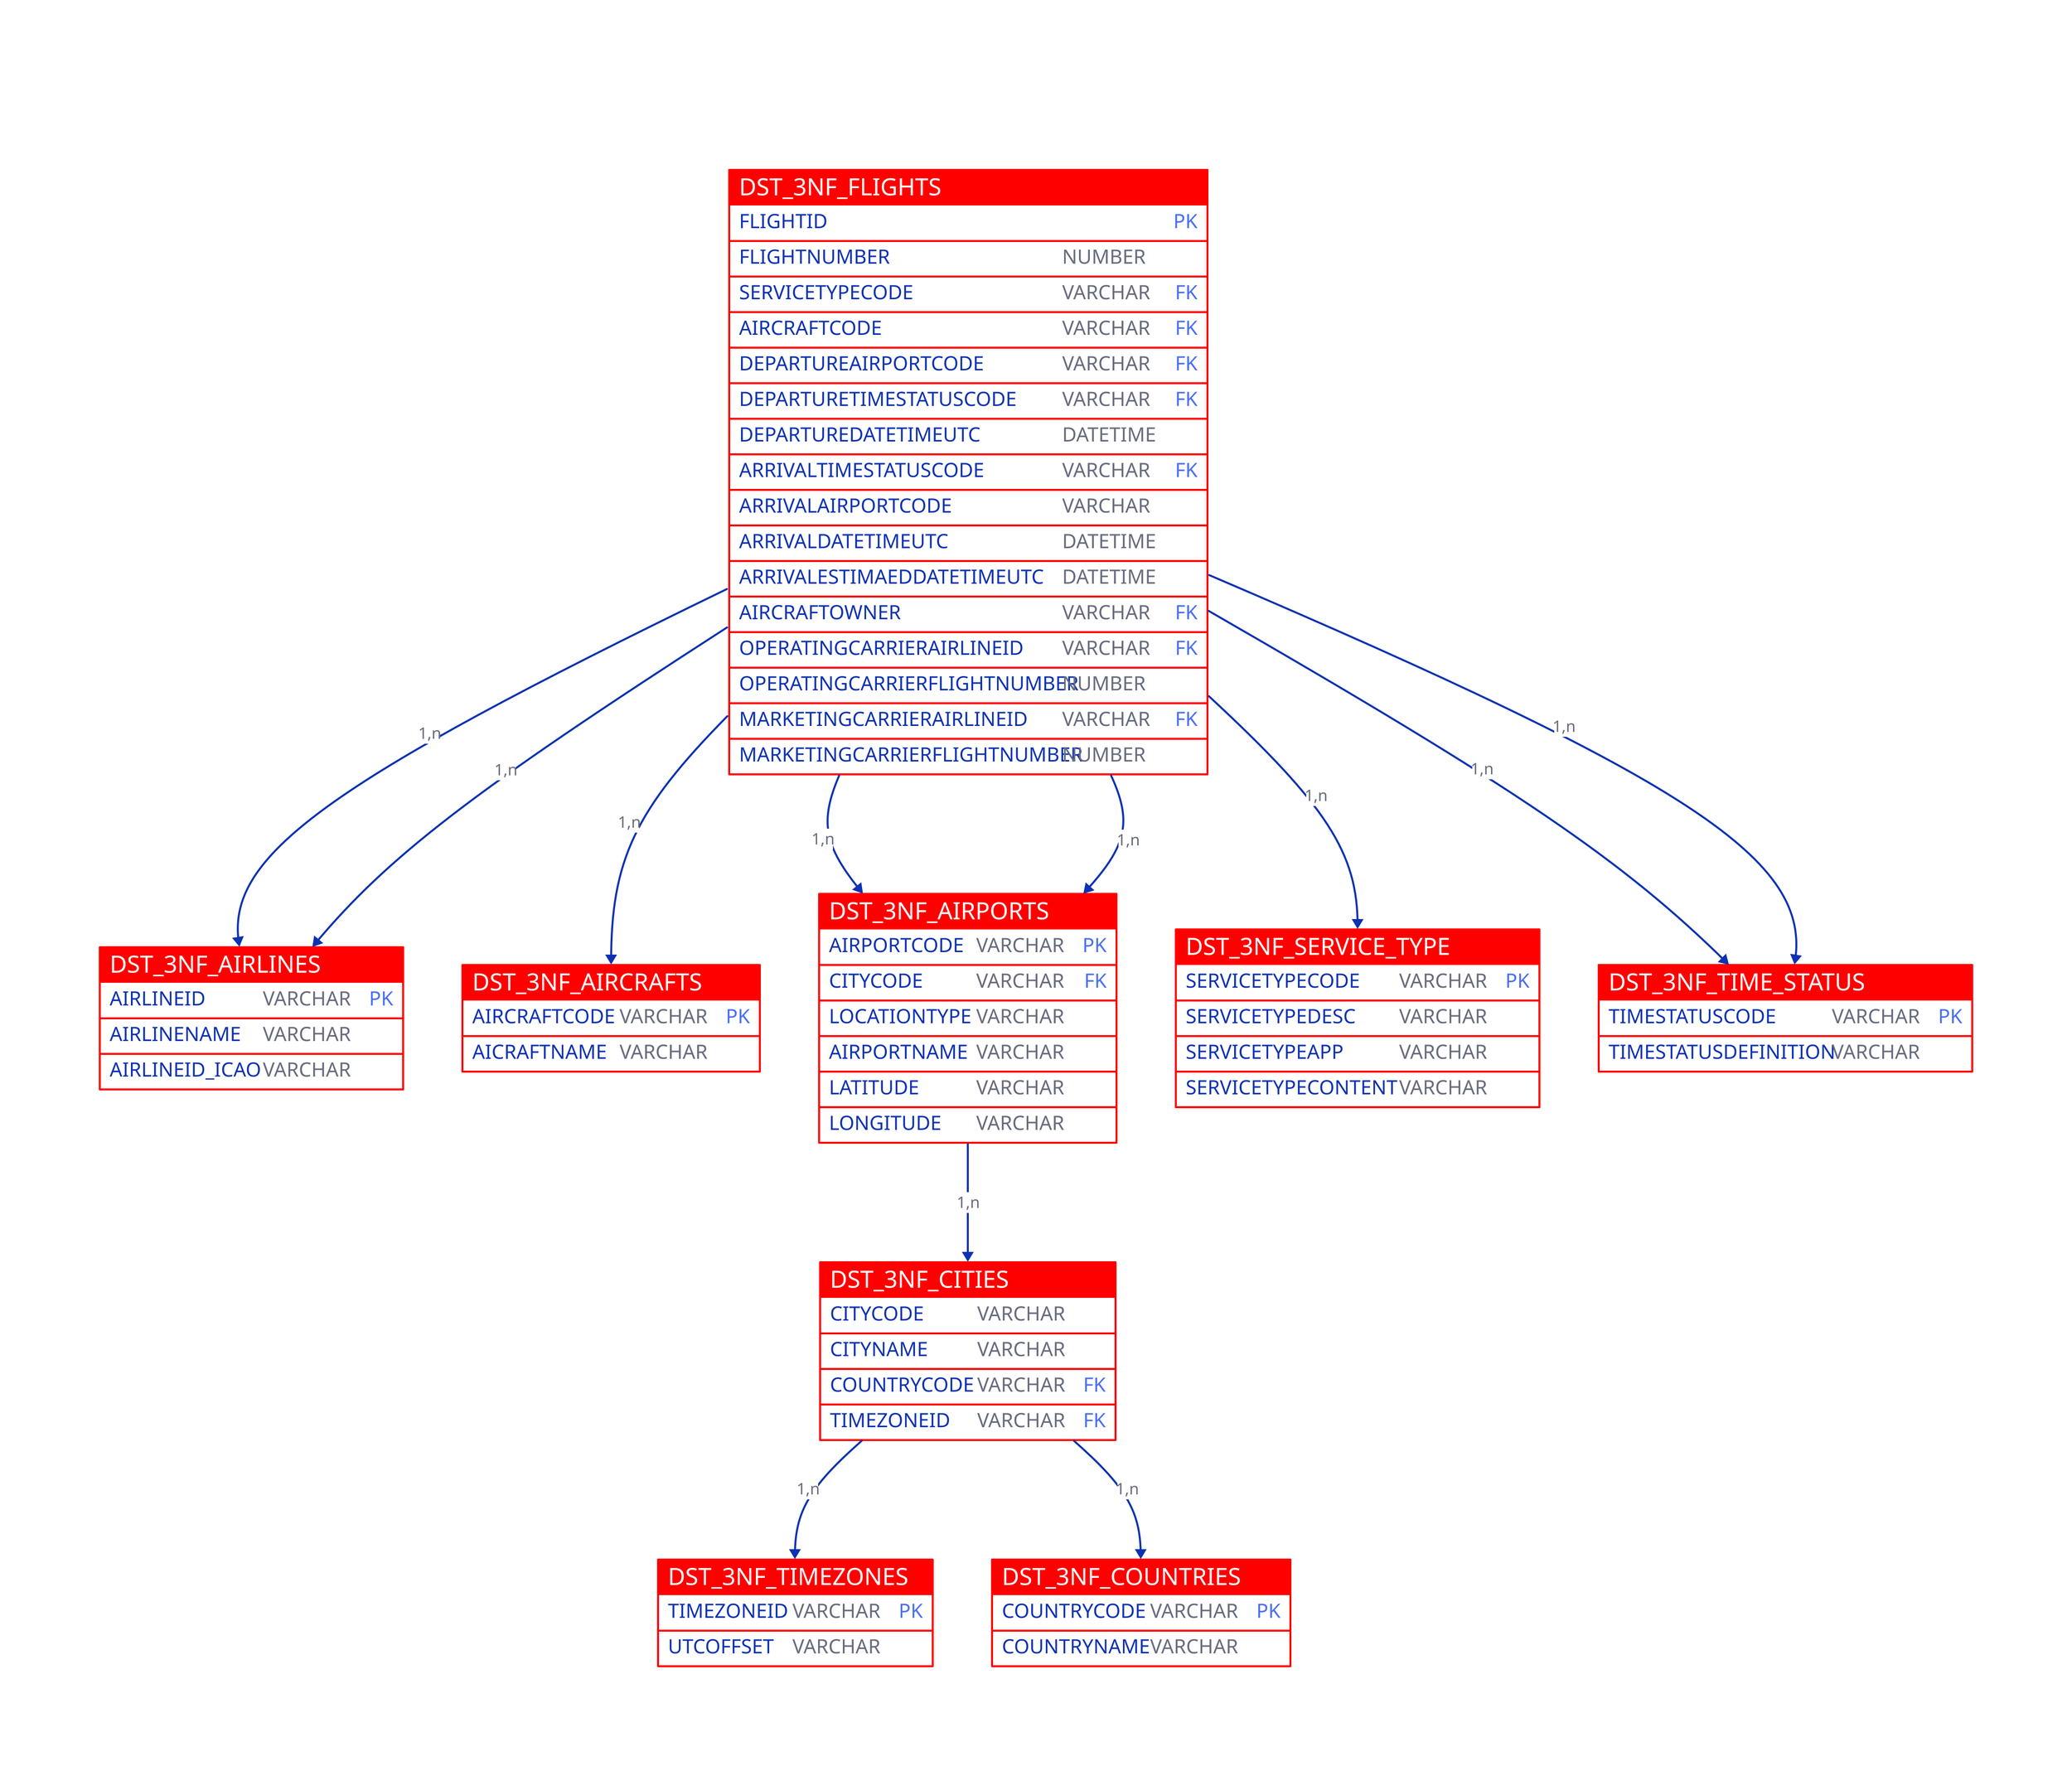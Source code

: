 vars: {
    d2-config: {
        layout-engine: elk
    }
}

title: |md
  # 3NF DATA FROM RAW DATA
| { near: top-center }


# l'ID de la compagnie et son nom
DST_3NF_AIRLINES: {
    shape: sql_table
    style: {fill: red}
    AIRLINEID: VARCHAR {constraint: [primary_key]}
    AIRLINENAME: VARCHAR
    AIRLINEID_ICAO: VARCHAR
}

# Le code de l'avion, le modèle
# pas d'infos sur AIRLINEEQUIPCODE à part le code
DST_3NF_AIRCRAFTS: {
    shape: sql_table
    style: {fill: red}
    AIRCRAFTCODE: VARCHAR {constraint: [primary_key]}
#    AIRLINEEQUIPCODE: VARCHAR
    AICRAFTNAME: VARCHAR
}

# Le code de l'aéroport, locationtype (rail, airport, ...) sans plus d'info, le nom de l'aéroport, sa latitude et longitude
DST_3NF_AIRPORTS: {
    shape: sql_table
    style: {fill: red}
    AIRPORTCODE: VARCHAR {constraint: [primary_key]}
    CITYCODE: VARCHAR {constraint: foreign_key}
    LOCATIONTYPE: VARCHAR
    AIRPORTNAME: VARCHAR
    LATITUDE: VARCHAR
    LONGITUDE: VARCHAR
}

# useless because 1 value depends on airport pk
# on n'a pas d'info
# DST_3NF_LOCATIONTYPE: {
#     shape: sql_table
#     style: {fill: red}
#     LOCATIONTYPEID: NUMBER {constraint: [primary_key]}
#     LOCATIONTYPENAME: VARCHAR
# }

# le code de la ville, le nom de la ville
DST_3NF_CITIES: {
    shape: sql_table
    style: {fill: red}
    CITYCODE: VARCHAR
    CITYNAME: VARCHAR
    COUNTRYCODE: VARCHAR {constraint: foreign_key}
    TIMEZONEID: VARCHAR {constraint: foreign_key}
}

# le nom/dela_timezone, l'offset par rapport à UTC
DST_3NF_TIMEZONES {
    shape: sql_table
    style: {fill: red}
    TIMEZONEID: VARCHAR {constraint: [primary_key]}
    UTCOFFSET: VARCHAR
}

# Le code du pays et son nom
DST_3NF_COUNTRIES: {
    shape: sql_table
    style: {fill: red}
    COUNTRYCODE: VARCHAR {constraint: [primary_key]}
    COUNTRYNAME: VARCHAR
}


# DST_3NF_DATE: {
#     shape: sql_table
#     style: {fill: red}
#     DATEUTC: TIMESTAMP {constraint: [primary_key]}
#     DATELT: TIMESTAMP
#     DAYNAME: VARCHAR
#     DAYNUMBER: NUMBER
# }

# DST_3NF_TIME: {
#     shape: sql_table
#     style: {fill: red}
#     TIMEID: NUMBER {constraint: [primary_key]}
#     TIME: TIME
# }

# Code du type de service, description du service, application du service, contenu du service
# ex: 'J', 'Normal Service', 'Scheduled', 'Passenger'
DST_3NF_SERVICE_TYPE {
    shape: sql_table
    style: {fill: red}
    SERVICETYPECODE: VARCHAR {constraint: [primary_key]}
    SERVICETYPEDESC: VARCHAR
    SERVICETYPEAPP: VARCHAR
    SERVICETYPECONTENT: VARCHAR
}

# Un vol
# FLIGHTID: généré à partir de airlineid + FLIGHTNUMBER + DEPARTUREDATETIMEUTC
# FLIGHTID	FLIGHTNUMBER	SERVICETYPECODE	AIRCRAFTCODE	AIRCRAFTOWNER	DEPARTUREAIRPORTCODE	DEPARTUREDATETIMEUTC	DEPARTURETIMESTATUSCODE	ARRIVALAIRPORTCODE	ARRIVALESTIMATEDDATETIMEUTC	ARRIVALTIMESTATUSCODE	ARRIVALDATETIMEUTC	OPERATINGCARRIERAIRLINEID	OPERATINGCARRIERFLIGHTNUMBER	MARKETINGCARRIERAIRLINEID	MARKETINGCARRIERFLIGHTNUMBER
# WK62024-02-15 13:05:00.000	6	J	343	WK	ZRH	2024-02-15 13:05:00.000 +0000	DL	POP	2024-02-15 23:52:00.000 +0000	DL	2024-02-15 23:10:00.000 +0000	WK	006	WK	6
DST_3NF_FLIGHTS: {
    shape: sql_table
    style: {fill: red}
    FLIGHTID:  {constraint: [primary_key]}
    FLIGHTNUMBER: NUMBER
    SERVICETYPECODE: VARCHAR {constraint: foreign_key}
    AIRCRAFTCODE: VARCHAR {constraint: foreign_key}
    DEPARTUREAIRPORTCODE: VARCHAR {constraint: foreign_key}
    DEPARTURETIMESTATUSCODE: VARCHAR {constraint: foreign_key}
    # DEPARTURETERMINALGATE: VARCHAR {constraint: foreign_key}
    DEPARTUREDATETIMEUTC: DATETIME
    # ARRIVALTERMINALGATE: VARCHAR {constraint: foreign_key}
    ARRIVALTIMESTATUSCODE: VARCHAR {constraint: foreign_key}
    ARRIVALAIRPORTCODE: VARCHAR
    ARRIVALDATETIMEUTC: DATETIME
    ARRIVALESTIMAEDDATETIMEUTC: DATETIME
    # CONFIGURATIONVERSION: VARCHAR
    AIRCRAFTOWNER: VARCHAR {constraint: foreign_key}
    OPERATINGCARRIERAIRLINEID: VARCHAR {constraint: foreign_key}
    OPERATINGCARRIERFLIGHTNUMBER: NUMBER
    MARKETINGCARRIERAIRLINEID: VARCHAR {constraint: foreign_key}
    MARKETINGCARRIERFLIGHTNUMBER: NUMBER
}

# exemple: ('CD', 'Flight Cancelled')
DST_3NF_TIME_STATUS {
    shape: sql_table
    style: {fill: red}
    TIMESTATUSCODE: VARCHAR {constraint: [primary_key]}
    TIMESTATUSDEFINITION: VARCHAR
}

# DST_3NF_GATES {
#     shape: sql_table
#     style: {fill: red}
#     TERMINALID: NUMBER {constraint: [primary_key]}
#     TERMINALGATE: VARCHAR 
#     TERMINALNAME: VARCHAR
# }

# DST_3NF_CONFIGURATION {
#     shape: sql_table
#     style: {fill: red}
#     CONFIGURATIONVERSION: VARCHAR {constraint: [primary_key]}
#     CONFIGURATIONDETAILS: VARCHAR
# }


# DST_3NF_LOCATION_TYPE.LOCATIONTYPEID -> DST_3NF_AIRPORTS.LOCATIONTYPEID
DST_3NF_CITIES.CITYCODE <- DST_3NF_AIRPORTS.CITYCODE: 1,n
DST_3NF_TIMEZONES.TIMEZONEID <- DST_3NF_CITIES.TIMEZONEID: 1,n
DST_3NF_COUNTRIES.COUNTRYCODE <- DST_3NF_CITIES.COUNTRYCODE: 1,n

# DST_3NF_SERVICE.SERVICETYPEID -> DST_3NF_FLIGHTS.SERVICETYPEID
DST_3NF_FLIGHTS.ARRIVALTIMESTATUSCODE -> DST_3NF_TIME_STATUS.TIMESTATUSCODE <- DST_3NF_FLIGHTS.ARRIVALTIMESTATUSCODE: 1,n
# DST_3NF_FLIGHTS.DEPARTURETERMINALGATE <- DST_3NF_GATES.TERMINALID -> DST_3NF_FLIGHTS.ARRIVALETERMINALGATE
# DST_3NF_DATE.DATEUTC -> DST_3NF_FLIGHTS.DEPARTUREDATETIMEUTC
DST_3NF_AIRPORTS.AIRPORTCODE <- DST_3NF_FLIGHTS.DEPARTUREAIRPORTCODE: 1,n
DST_3NF_AIRPORTS.AIRPORTCODE <- DST_3NF_FLIGHTS.ARRIVALAIRPORTCODE: 1,n
DST_3NF_AIRLINES.AIRLINEID <- DST_3NF_FLIGHTS.OPERATINGCARRIERAIRLINEID: 1,n
DST_3NF_AIRLINES.AIRLINEID <- DST_3NF_FLIGHTS.MARKETINGCARRIERAIRLINEID: 1,n
DST_3NF_AIRCRAFTS.AIRCRAFTCODE <- DST_3NF_FLIGHTS.AIRCRAFTCODE: 1,n
DST_3NF_SERVICE_TYPE.SERVICETYPECODE <- DST_3NF_FLIGHTS.SERVICETYPECODE: 1,n
